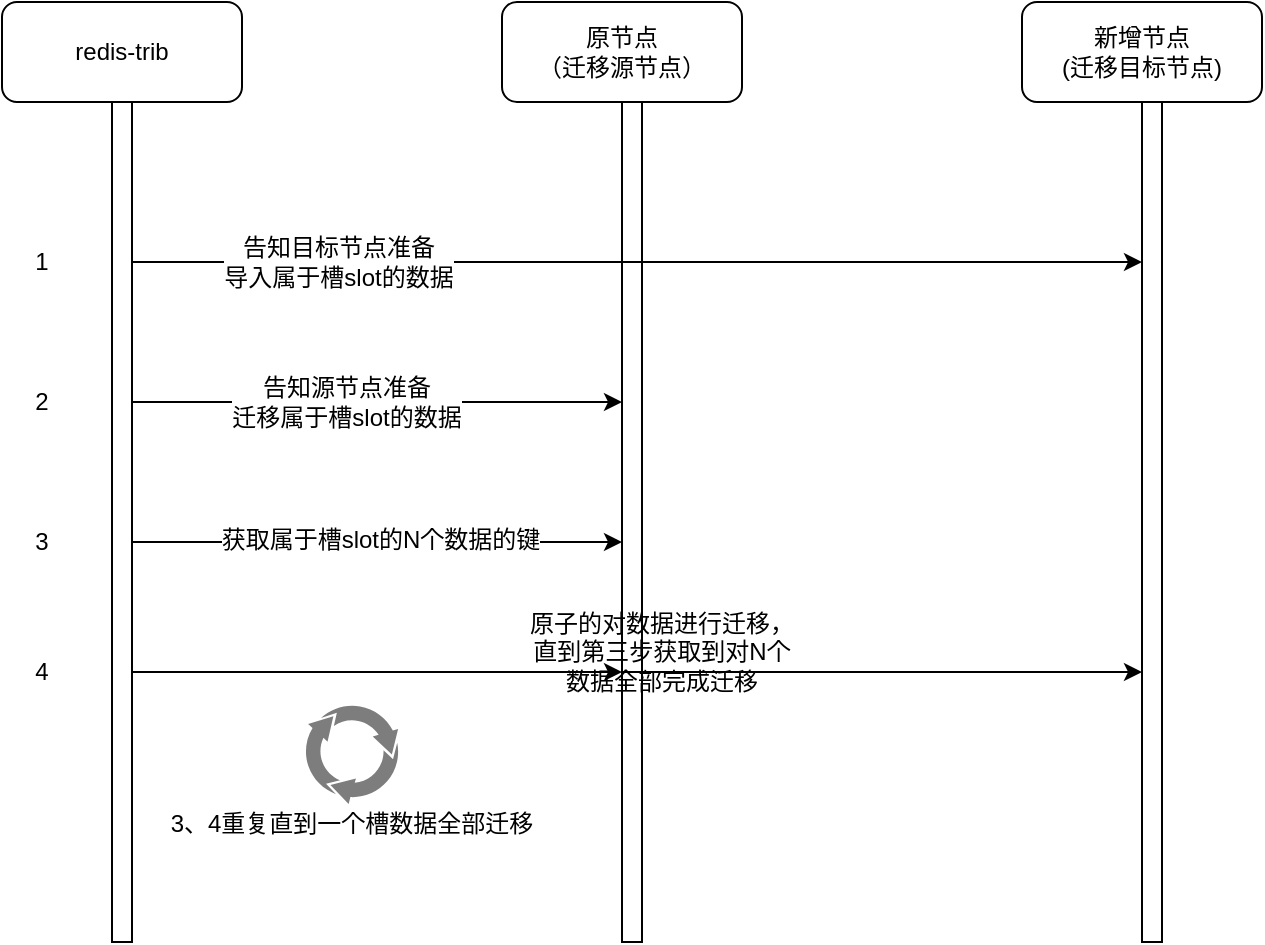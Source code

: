 <mxfile version="10.7.5" type="device"><diagram id="sSrfxKXplYwDPPO6qySN" name="Page-1"><mxGraphModel dx="918" dy="682" grid="1" gridSize="10" guides="1" tooltips="1" connect="1" arrows="1" fold="1" page="1" pageScale="1" pageWidth="827" pageHeight="1169" math="0" shadow="0"><root><mxCell id="0"/><mxCell id="1" parent="0"/><mxCell id="CQWqyGfjAHZkzb5vdjVR-31" value="" style="html=1;points=[];perimeter=orthogonalPerimeter;" vertex="1" parent="1"><mxGeometry x="380" y="120" width="10" height="420" as="geometry"/></mxCell><mxCell id="CQWqyGfjAHZkzb5vdjVR-1" value="redis-trib" style="rounded=1;whiteSpace=wrap;html=1;" vertex="1" parent="1"><mxGeometry x="70" y="70" width="120" height="50" as="geometry"/></mxCell><mxCell id="CQWqyGfjAHZkzb5vdjVR-3" value="原节点&lt;br&gt;（迁移源节点）&lt;br&gt;" style="rounded=1;whiteSpace=wrap;html=1;" vertex="1" parent="1"><mxGeometry x="320" y="70" width="120" height="50" as="geometry"/></mxCell><mxCell id="CQWqyGfjAHZkzb5vdjVR-4" value="新增节点&lt;br&gt;(迁移目标节点)&lt;br&gt;" style="rounded=1;whiteSpace=wrap;html=1;" vertex="1" parent="1"><mxGeometry x="580" y="70" width="120" height="50" as="geometry"/></mxCell><mxCell id="CQWqyGfjAHZkzb5vdjVR-5" value="" style="endArrow=none;dashed=1;html=1;entryX=0.5;entryY=1;entryDx=0;entryDy=0;" edge="1" parent="1" source="CQWqyGfjAHZkzb5vdjVR-29" target="CQWqyGfjAHZkzb5vdjVR-1"><mxGeometry width="50" height="50" relative="1" as="geometry"><mxPoint x="130" y="610" as="sourcePoint"/><mxPoint x="140" y="210" as="targetPoint"/></mxGeometry></mxCell><mxCell id="CQWqyGfjAHZkzb5vdjVR-8" value="" style="endArrow=classic;html=1;" edge="1" parent="1"><mxGeometry width="50" height="50" relative="1" as="geometry"><mxPoint x="130" y="200" as="sourcePoint"/><mxPoint x="640" y="200" as="targetPoint"/></mxGeometry></mxCell><mxCell id="CQWqyGfjAHZkzb5vdjVR-9" value="告知目标节点准备&lt;br&gt;导入属于槽slot的数据" style="text;html=1;resizable=0;points=[];align=center;verticalAlign=middle;labelBackgroundColor=#ffffff;" vertex="1" connectable="0" parent="CQWqyGfjAHZkzb5vdjVR-8"><mxGeometry x="-0.577" relative="1" as="geometry"><mxPoint as="offset"/></mxGeometry></mxCell><mxCell id="CQWqyGfjAHZkzb5vdjVR-10" value="" style="endArrow=classic;html=1;" edge="1" parent="1"><mxGeometry width="50" height="50" relative="1" as="geometry"><mxPoint x="130" y="270" as="sourcePoint"/><mxPoint x="380" y="270" as="targetPoint"/></mxGeometry></mxCell><mxCell id="CQWqyGfjAHZkzb5vdjVR-13" value="告知源节点准备&lt;br&gt;迁移属于槽slot的数据" style="text;html=1;resizable=0;points=[];align=center;verticalAlign=middle;labelBackgroundColor=#ffffff;" vertex="1" connectable="0" parent="CQWqyGfjAHZkzb5vdjVR-10"><mxGeometry x="-0.104" relative="1" as="geometry"><mxPoint as="offset"/></mxGeometry></mxCell><mxCell id="CQWqyGfjAHZkzb5vdjVR-14" value="" style="endArrow=classic;html=1;" edge="1" parent="1"><mxGeometry width="50" height="50" relative="1" as="geometry"><mxPoint x="130" y="340" as="sourcePoint"/><mxPoint x="380" y="340" as="targetPoint"/></mxGeometry></mxCell><mxCell id="CQWqyGfjAHZkzb5vdjVR-16" value="获取属于槽slot的N个数据的键" style="text;html=1;resizable=0;points=[];align=center;verticalAlign=middle;labelBackgroundColor=#ffffff;" vertex="1" connectable="0" parent="CQWqyGfjAHZkzb5vdjVR-14"><mxGeometry x="0.032" y="1" relative="1" as="geometry"><mxPoint as="offset"/></mxGeometry></mxCell><mxCell id="CQWqyGfjAHZkzb5vdjVR-17" value="" style="endArrow=classic;html=1;" edge="1" parent="1"><mxGeometry width="50" height="50" relative="1" as="geometry"><mxPoint x="130" y="405" as="sourcePoint"/><mxPoint x="380" y="405" as="targetPoint"/></mxGeometry></mxCell><mxCell id="CQWqyGfjAHZkzb5vdjVR-18" value="" style="endArrow=classic;html=1;" edge="1" parent="1"><mxGeometry width="50" height="50" relative="1" as="geometry"><mxPoint x="380" y="405" as="sourcePoint"/><mxPoint x="640" y="405" as="targetPoint"/></mxGeometry></mxCell><mxCell id="CQWqyGfjAHZkzb5vdjVR-19" value="原子的对数据进行迁移，直到第三步获取到对N个数据全部完成迁移" style="text;html=1;strokeColor=none;fillColor=none;align=center;verticalAlign=middle;whiteSpace=wrap;rounded=0;" vertex="1" parent="1"><mxGeometry x="330" y="385" width="140" height="20" as="geometry"/></mxCell><mxCell id="CQWqyGfjAHZkzb5vdjVR-20" value="1" style="text;html=1;strokeColor=none;fillColor=none;align=center;verticalAlign=middle;whiteSpace=wrap;rounded=0;" vertex="1" parent="1"><mxGeometry x="70" y="190" width="40" height="20" as="geometry"/></mxCell><mxCell id="CQWqyGfjAHZkzb5vdjVR-21" value="2" style="text;html=1;strokeColor=none;fillColor=none;align=center;verticalAlign=middle;whiteSpace=wrap;rounded=0;" vertex="1" parent="1"><mxGeometry x="70" y="260" width="40" height="20" as="geometry"/></mxCell><mxCell id="CQWqyGfjAHZkzb5vdjVR-24" value="3" style="text;html=1;strokeColor=none;fillColor=none;align=center;verticalAlign=middle;whiteSpace=wrap;rounded=0;" vertex="1" parent="1"><mxGeometry x="70" y="330" width="40" height="20" as="geometry"/></mxCell><mxCell id="CQWqyGfjAHZkzb5vdjVR-25" value="4" style="text;html=1;strokeColor=none;fillColor=none;align=center;verticalAlign=middle;whiteSpace=wrap;rounded=0;" vertex="1" parent="1"><mxGeometry x="70" y="395" width="40" height="20" as="geometry"/></mxCell><mxCell id="CQWqyGfjAHZkzb5vdjVR-29" value="" style="html=1;points=[];perimeter=orthogonalPerimeter;" vertex="1" parent="1"><mxGeometry x="125" y="120" width="10" height="420" as="geometry"/></mxCell><mxCell id="CQWqyGfjAHZkzb5vdjVR-32" value="" style="html=1;points=[];perimeter=orthogonalPerimeter;" vertex="1" parent="1"><mxGeometry x="640" y="120" width="10" height="420" as="geometry"/></mxCell><mxCell id="CQWqyGfjAHZkzb5vdjVR-40" value="" style="shadow=0;dashed=0;html=1;strokeColor=none;labelPosition=center;verticalLabelPosition=bottom;verticalAlign=top;align=center;shape=mxgraph.mscae.general.continuous_cycle;fillColor=#7D7D7D;pointerEvents=1;" vertex="1" parent="1"><mxGeometry x="221" y="421" width="48" height="50" as="geometry"/></mxCell><mxCell id="CQWqyGfjAHZkzb5vdjVR-41" value="3、4重复直到一个槽数据全部迁移" style="text;html=1;strokeColor=none;fillColor=none;align=center;verticalAlign=middle;whiteSpace=wrap;rounded=0;" vertex="1" parent="1"><mxGeometry x="140" y="473" width="210" height="16" as="geometry"/></mxCell></root></mxGraphModel></diagram></mxfile>